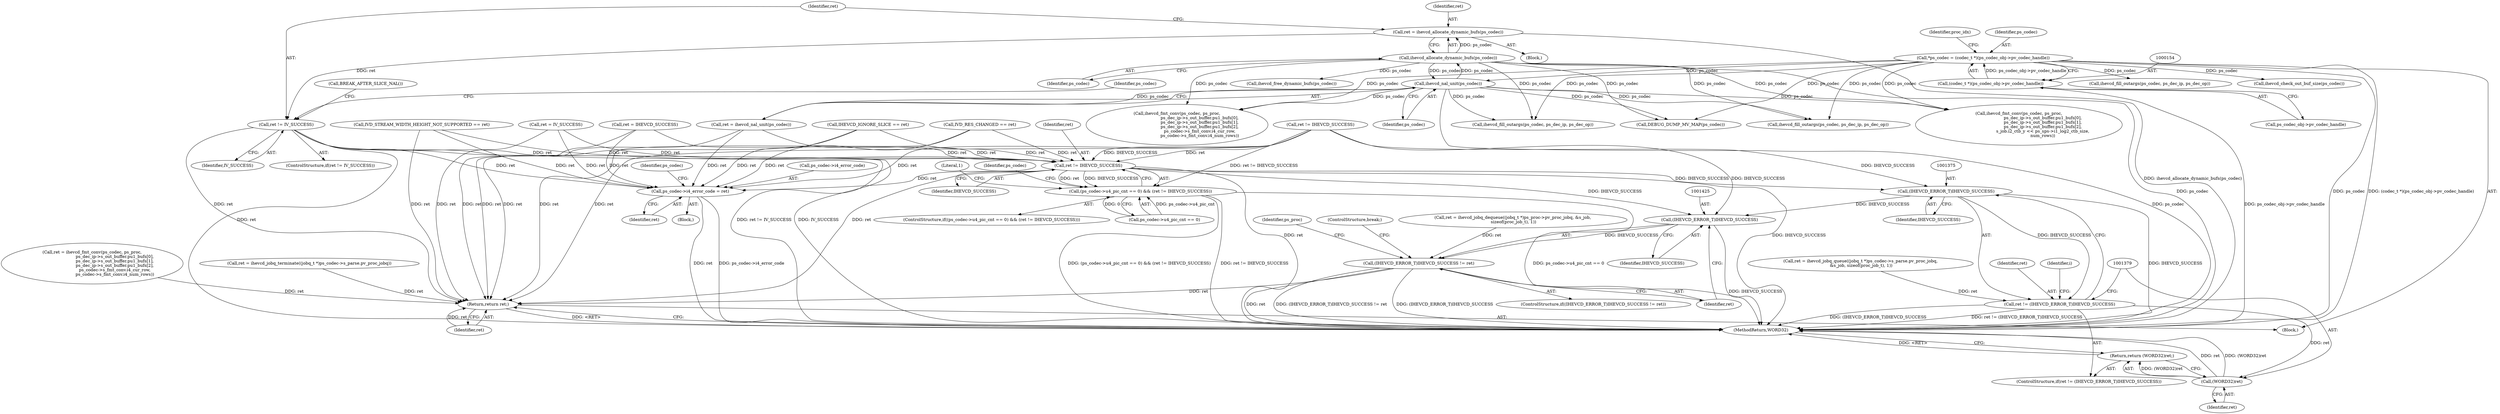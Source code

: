 digraph "0_Android_87fb7909c49e6a4510ba86ace1ffc83459c7e1b9@API" {
"1001181" [label="(Call,ret = ihevcd_allocate_dynamic_bufs(ps_codec))"];
"1001183" [label="(Call,ihevcd_allocate_dynamic_bufs(ps_codec))"];
"1000986" [label="(Call,ihevcd_nal_unit(ps_codec))"];
"1000151" [label="(Call,*ps_codec = (codec_t *)(ps_codec_obj->pv_codec_handle))"];
"1000153" [label="(Call,(codec_t *)(ps_codec_obj->pv_codec_handle))"];
"1001186" [label="(Call,ret != IV_SUCCESS)"];
"1001219" [label="(Call,ret != IHEVCD_SUCCESS)"];
"1001213" [label="(Call,(ps_codec->u4_pic_cnt == 0) && (ret != IHEVCD_SUCCESS))"];
"1001223" [label="(Call,ps_codec->i4_error_code = ret)"];
"1001374" [label="(Call,(IHEVCD_ERROR_T)IHEVCD_SUCCESS)"];
"1001372" [label="(Call,ret != (IHEVCD_ERROR_T)IHEVCD_SUCCESS)"];
"1001378" [label="(Call,(WORD32)ret)"];
"1001377" [label="(Return,return (WORD32)ret;)"];
"1001424" [label="(Call,(IHEVCD_ERROR_T)IHEVCD_SUCCESS)"];
"1001423" [label="(Call,(IHEVCD_ERROR_T)IHEVCD_SUCCESS != ret)"];
"1001901" [label="(Return,return ret;)"];
"1000147" [label="(Call,ret = IV_SUCCESS)"];
"1001227" [label="(Identifier,ret)"];
"1001902" [label="(Identifier,ret)"];
"1001187" [label="(Identifier,ret)"];
"1001186" [label="(Call,ret != IV_SUCCESS)"];
"1001527" [label="(Call,ihevcd_fmt_conv(ps_codec, ps_proc,\n                                    ps_dec_ip->s_out_buffer.pu1_bufs[0],\n                                    ps_dec_ip->s_out_buffer.pu1_bufs[1],\n                                    ps_dec_ip->s_out_buffer.pu1_bufs[2],\n                                    s_job.i2_ctb_y << ps_sps->i1_log2_ctb_size,\n                                    num_rows))"];
"1000155" [label="(Call,ps_codec_obj->pv_codec_handle)"];
"1001212" [label="(ControlStructure,if((ps_codec->u4_pic_cnt == 0) && (ret != IHEVCD_SUCCESS)))"];
"1001374" [label="(Call,(IHEVCD_ERROR_T)IHEVCD_SUCCESS)"];
"1001372" [label="(Call,ret != (IHEVCD_ERROR_T)IHEVCD_SUCCESS)"];
"1000984" [label="(Call,ret = ihevcd_nal_unit(ps_codec))"];
"1001107" [label="(Call,IVD_RES_CHANGED == ret)"];
"1001903" [label="(MethodReturn,WORD32)"];
"1001181" [label="(Call,ret = ihevcd_allocate_dynamic_bufs(ps_codec))"];
"1001236" [label="(Literal,1)"];
"1001378" [label="(Call,(WORD32)ret)"];
"1001431" [label="(Identifier,ps_proc)"];
"1000145" [label="(Block,)"];
"1001377" [label="(Return,return (WORD32)ret;)"];
"1001179" [label="(Block,)"];
"1001182" [label="(Identifier,ret)"];
"1001165" [label="(Call,ret = IHEVCD_SUCCESS)"];
"1000600" [label="(Call,ihevcd_fill_outargs(ps_codec, ps_dec_ip, ps_dec_op))"];
"1001229" [label="(Identifier,ps_codec)"];
"1001188" [label="(Identifier,IV_SUCCESS)"];
"1001371" [label="(ControlStructure,if(ret != (IHEVCD_ERROR_T)IHEVCD_SUCCESS))"];
"1001632" [label="(Call,ret = ihevcd_fmt_conv(ps_codec, ps_proc,\n                                  ps_dec_ip->s_out_buffer.pu1_bufs[0],\n                                  ps_dec_ip->s_out_buffer.pu1_bufs[1],\n                                  ps_dec_ip->s_out_buffer.pu1_bufs[2],\n                                  ps_codec->s_fmt_conv.i4_cur_row,\n                                  ps_codec->s_fmt_conv.i4_num_rows))"];
"1001211" [label="(Call,BREAK_AFTER_SLICE_NAL())"];
"1001190" [label="(Call,ihevcd_free_dynamic_bufs(ps_codec))"];
"1000151" [label="(Call,*ps_codec = (codec_t *)(ps_codec_obj->pv_codec_handle))"];
"1001222" [label="(Block,)"];
"1001191" [label="(Identifier,ps_codec)"];
"1001110" [label="(Call,IVD_STREAM_WIDTH_HEIGHT_NOT_SUPPORTED == ret)"];
"1001422" [label="(ControlStructure,if((IHEVCD_ERROR_T)IHEVCD_SUCCESS != ret))"];
"1000162" [label="(Identifier,proc_idx)"];
"1001225" [label="(Identifier,ps_codec)"];
"1001373" [label="(Identifier,ret)"];
"1001220" [label="(Identifier,ret)"];
"1001184" [label="(Identifier,ps_codec)"];
"1001183" [label="(Call,ihevcd_allocate_dynamic_bufs(ps_codec))"];
"1001086" [label="(Call,IHEVCD_IGNORE_SLICE == ret)"];
"1001185" [label="(ControlStructure,if(ret != IV_SUCCESS))"];
"1000986" [label="(Call,ihevcd_nal_unit(ps_codec))"];
"1000153" [label="(Call,(codec_t *)(ps_codec_obj->pv_codec_handle))"];
"1000546" [label="(Call,ihevcd_check_out_buf_size(ps_codec))"];
"1001219" [label="(Call,ret != IHEVCD_SUCCESS)"];
"1001820" [label="(Call,ihevcd_fill_outargs(ps_codec, ps_dec_ip, ps_dec_op))"];
"1000987" [label="(Identifier,ps_codec)"];
"1001223" [label="(Call,ps_codec->i4_error_code = ret)"];
"1001152" [label="(Call,ret != IHEVCD_SUCCESS)"];
"1001380" [label="(Identifier,ret)"];
"1001901" [label="(Return,return ret;)"];
"1001228" [label="(Call,ihevcd_fill_outargs(ps_codec, ps_dec_ip, ps_dec_op))"];
"1001376" [label="(Identifier,IHEVCD_SUCCESS)"];
"1001424" [label="(Call,(IHEVCD_ERROR_T)IHEVCD_SUCCESS)"];
"1001322" [label="(Identifier,i)"];
"1001427" [label="(Identifier,ret)"];
"1001221" [label="(Identifier,IHEVCD_SUCCESS)"];
"1001214" [label="(Call,ps_codec->u4_pic_cnt == 0)"];
"1001224" [label="(Call,ps_codec->i4_error_code)"];
"1001423" [label="(Call,(IHEVCD_ERROR_T)IHEVCD_SUCCESS != ret)"];
"1001634" [label="(Call,ihevcd_fmt_conv(ps_codec, ps_proc,\n                                  ps_dec_ip->s_out_buffer.pu1_bufs[0],\n                                  ps_dec_ip->s_out_buffer.pu1_bufs[1],\n                                  ps_dec_ip->s_out_buffer.pu1_bufs[2],\n                                  ps_codec->s_fmt_conv.i4_cur_row,\n                                  ps_codec->s_fmt_conv.i4_num_rows))"];
"1001356" [label="(Call,ret = ihevcd_jobq_queue((jobq_t *)ps_codec->s_parse.pv_proc_jobq,\n &s_job, sizeof(proc_job_t), 1))"];
"1001428" [label="(ControlStructure,break;)"];
"1001381" [label="(Call,ret = ihevcd_jobq_terminate((jobq_t *)ps_codec->s_parse.pv_proc_jobq))"];
"1001426" [label="(Identifier,IHEVCD_SUCCESS)"];
"1001409" [label="(Call,ret = ihevcd_jobq_dequeue((jobq_t *)ps_proc->pv_proc_jobq, &s_job,\n sizeof(proc_job_t), 1))"];
"1000152" [label="(Identifier,ps_codec)"];
"1001679" [label="(Call,DEBUG_DUMP_MV_MAP(ps_codec))"];
"1001213" [label="(Call,(ps_codec->u4_pic_cnt == 0) && (ret != IHEVCD_SUCCESS))"];
"1001181" -> "1001179"  [label="AST: "];
"1001181" -> "1001183"  [label="CFG: "];
"1001182" -> "1001181"  [label="AST: "];
"1001183" -> "1001181"  [label="AST: "];
"1001187" -> "1001181"  [label="CFG: "];
"1001181" -> "1001903"  [label="DDG: ihevcd_allocate_dynamic_bufs(ps_codec)"];
"1001183" -> "1001181"  [label="DDG: ps_codec"];
"1001181" -> "1001186"  [label="DDG: ret"];
"1001183" -> "1001184"  [label="CFG: "];
"1001184" -> "1001183"  [label="AST: "];
"1001183" -> "1001903"  [label="DDG: ps_codec"];
"1001183" -> "1000986"  [label="DDG: ps_codec"];
"1000986" -> "1001183"  [label="DDG: ps_codec"];
"1001183" -> "1001190"  [label="DDG: ps_codec"];
"1001183" -> "1001228"  [label="DDG: ps_codec"];
"1001183" -> "1001527"  [label="DDG: ps_codec"];
"1001183" -> "1001634"  [label="DDG: ps_codec"];
"1001183" -> "1001679"  [label="DDG: ps_codec"];
"1001183" -> "1001820"  [label="DDG: ps_codec"];
"1000986" -> "1000984"  [label="AST: "];
"1000986" -> "1000987"  [label="CFG: "];
"1000987" -> "1000986"  [label="AST: "];
"1000984" -> "1000986"  [label="CFG: "];
"1000986" -> "1001903"  [label="DDG: ps_codec"];
"1000986" -> "1000984"  [label="DDG: ps_codec"];
"1000151" -> "1000986"  [label="DDG: ps_codec"];
"1000986" -> "1001228"  [label="DDG: ps_codec"];
"1000986" -> "1001527"  [label="DDG: ps_codec"];
"1000986" -> "1001634"  [label="DDG: ps_codec"];
"1000986" -> "1001679"  [label="DDG: ps_codec"];
"1000986" -> "1001820"  [label="DDG: ps_codec"];
"1000151" -> "1000145"  [label="AST: "];
"1000151" -> "1000153"  [label="CFG: "];
"1000152" -> "1000151"  [label="AST: "];
"1000153" -> "1000151"  [label="AST: "];
"1000162" -> "1000151"  [label="CFG: "];
"1000151" -> "1001903"  [label="DDG: ps_codec"];
"1000151" -> "1001903"  [label="DDG: (codec_t *)(ps_codec_obj->pv_codec_handle)"];
"1000153" -> "1000151"  [label="DDG: ps_codec_obj->pv_codec_handle"];
"1000151" -> "1000546"  [label="DDG: ps_codec"];
"1000151" -> "1000600"  [label="DDG: ps_codec"];
"1000151" -> "1001228"  [label="DDG: ps_codec"];
"1000151" -> "1001527"  [label="DDG: ps_codec"];
"1000151" -> "1001634"  [label="DDG: ps_codec"];
"1000151" -> "1001679"  [label="DDG: ps_codec"];
"1000151" -> "1001820"  [label="DDG: ps_codec"];
"1000153" -> "1000155"  [label="CFG: "];
"1000154" -> "1000153"  [label="AST: "];
"1000155" -> "1000153"  [label="AST: "];
"1000153" -> "1001903"  [label="DDG: ps_codec_obj->pv_codec_handle"];
"1001186" -> "1001185"  [label="AST: "];
"1001186" -> "1001188"  [label="CFG: "];
"1001187" -> "1001186"  [label="AST: "];
"1001188" -> "1001186"  [label="AST: "];
"1001191" -> "1001186"  [label="CFG: "];
"1001211" -> "1001186"  [label="CFG: "];
"1001186" -> "1001903"  [label="DDG: ret != IV_SUCCESS"];
"1001186" -> "1001903"  [label="DDG: IV_SUCCESS"];
"1001186" -> "1001903"  [label="DDG: ret"];
"1001186" -> "1001219"  [label="DDG: ret"];
"1001186" -> "1001223"  [label="DDG: ret"];
"1001186" -> "1001901"  [label="DDG: ret"];
"1001219" -> "1001213"  [label="AST: "];
"1001219" -> "1001221"  [label="CFG: "];
"1001220" -> "1001219"  [label="AST: "];
"1001221" -> "1001219"  [label="AST: "];
"1001213" -> "1001219"  [label="CFG: "];
"1001219" -> "1001903"  [label="DDG: IHEVCD_SUCCESS"];
"1001219" -> "1001903"  [label="DDG: ret"];
"1001219" -> "1001213"  [label="DDG: ret"];
"1001219" -> "1001213"  [label="DDG: IHEVCD_SUCCESS"];
"1001165" -> "1001219"  [label="DDG: ret"];
"1001107" -> "1001219"  [label="DDG: ret"];
"1001086" -> "1001219"  [label="DDG: ret"];
"1000147" -> "1001219"  [label="DDG: ret"];
"1001152" -> "1001219"  [label="DDG: ret"];
"1001152" -> "1001219"  [label="DDG: IHEVCD_SUCCESS"];
"1000984" -> "1001219"  [label="DDG: ret"];
"1001110" -> "1001219"  [label="DDG: ret"];
"1001219" -> "1001223"  [label="DDG: ret"];
"1001219" -> "1001374"  [label="DDG: IHEVCD_SUCCESS"];
"1001219" -> "1001424"  [label="DDG: IHEVCD_SUCCESS"];
"1001219" -> "1001901"  [label="DDG: ret"];
"1001213" -> "1001212"  [label="AST: "];
"1001213" -> "1001214"  [label="CFG: "];
"1001214" -> "1001213"  [label="AST: "];
"1001225" -> "1001213"  [label="CFG: "];
"1001236" -> "1001213"  [label="CFG: "];
"1001213" -> "1001903"  [label="DDG: (ps_codec->u4_pic_cnt == 0) && (ret != IHEVCD_SUCCESS)"];
"1001213" -> "1001903"  [label="DDG: ret != IHEVCD_SUCCESS"];
"1001213" -> "1001903"  [label="DDG: ps_codec->u4_pic_cnt == 0"];
"1001214" -> "1001213"  [label="DDG: ps_codec->u4_pic_cnt"];
"1001214" -> "1001213"  [label="DDG: 0"];
"1001152" -> "1001213"  [label="DDG: ret != IHEVCD_SUCCESS"];
"1001223" -> "1001222"  [label="AST: "];
"1001223" -> "1001227"  [label="CFG: "];
"1001224" -> "1001223"  [label="AST: "];
"1001227" -> "1001223"  [label="AST: "];
"1001229" -> "1001223"  [label="CFG: "];
"1001223" -> "1001903"  [label="DDG: ret"];
"1001223" -> "1001903"  [label="DDG: ps_codec->i4_error_code"];
"1001165" -> "1001223"  [label="DDG: ret"];
"1001107" -> "1001223"  [label="DDG: ret"];
"1001086" -> "1001223"  [label="DDG: ret"];
"1001152" -> "1001223"  [label="DDG: ret"];
"1000984" -> "1001223"  [label="DDG: ret"];
"1000147" -> "1001223"  [label="DDG: ret"];
"1001110" -> "1001223"  [label="DDG: ret"];
"1001374" -> "1001372"  [label="AST: "];
"1001374" -> "1001376"  [label="CFG: "];
"1001375" -> "1001374"  [label="AST: "];
"1001376" -> "1001374"  [label="AST: "];
"1001372" -> "1001374"  [label="CFG: "];
"1001374" -> "1001903"  [label="DDG: IHEVCD_SUCCESS"];
"1001374" -> "1001372"  [label="DDG: IHEVCD_SUCCESS"];
"1001152" -> "1001374"  [label="DDG: IHEVCD_SUCCESS"];
"1001374" -> "1001424"  [label="DDG: IHEVCD_SUCCESS"];
"1001372" -> "1001371"  [label="AST: "];
"1001373" -> "1001372"  [label="AST: "];
"1001379" -> "1001372"  [label="CFG: "];
"1001322" -> "1001372"  [label="CFG: "];
"1001372" -> "1001903"  [label="DDG: ret != (IHEVCD_ERROR_T)IHEVCD_SUCCESS"];
"1001372" -> "1001903"  [label="DDG: (IHEVCD_ERROR_T)IHEVCD_SUCCESS"];
"1001356" -> "1001372"  [label="DDG: ret"];
"1001372" -> "1001378"  [label="DDG: ret"];
"1001378" -> "1001377"  [label="AST: "];
"1001378" -> "1001380"  [label="CFG: "];
"1001379" -> "1001378"  [label="AST: "];
"1001380" -> "1001378"  [label="AST: "];
"1001377" -> "1001378"  [label="CFG: "];
"1001378" -> "1001903"  [label="DDG: ret"];
"1001378" -> "1001903"  [label="DDG: (WORD32)ret"];
"1001378" -> "1001377"  [label="DDG: (WORD32)ret"];
"1001377" -> "1001371"  [label="AST: "];
"1001903" -> "1001377"  [label="CFG: "];
"1001377" -> "1001903"  [label="DDG: <RET>"];
"1001424" -> "1001423"  [label="AST: "];
"1001424" -> "1001426"  [label="CFG: "];
"1001425" -> "1001424"  [label="AST: "];
"1001426" -> "1001424"  [label="AST: "];
"1001427" -> "1001424"  [label="CFG: "];
"1001424" -> "1001903"  [label="DDG: IHEVCD_SUCCESS"];
"1001424" -> "1001423"  [label="DDG: IHEVCD_SUCCESS"];
"1001152" -> "1001424"  [label="DDG: IHEVCD_SUCCESS"];
"1001423" -> "1001422"  [label="AST: "];
"1001423" -> "1001427"  [label="CFG: "];
"1001427" -> "1001423"  [label="AST: "];
"1001428" -> "1001423"  [label="CFG: "];
"1001431" -> "1001423"  [label="CFG: "];
"1001423" -> "1001903"  [label="DDG: ret"];
"1001423" -> "1001903"  [label="DDG: (IHEVCD_ERROR_T)IHEVCD_SUCCESS != ret"];
"1001423" -> "1001903"  [label="DDG: (IHEVCD_ERROR_T)IHEVCD_SUCCESS"];
"1001409" -> "1001423"  [label="DDG: ret"];
"1001423" -> "1001901"  [label="DDG: ret"];
"1001901" -> "1000145"  [label="AST: "];
"1001901" -> "1001902"  [label="CFG: "];
"1001902" -> "1001901"  [label="AST: "];
"1001903" -> "1001901"  [label="CFG: "];
"1001901" -> "1001903"  [label="DDG: <RET>"];
"1001902" -> "1001901"  [label="DDG: ret"];
"1001165" -> "1001901"  [label="DDG: ret"];
"1001107" -> "1001901"  [label="DDG: ret"];
"1001632" -> "1001901"  [label="DDG: ret"];
"1001086" -> "1001901"  [label="DDG: ret"];
"1001381" -> "1001901"  [label="DDG: ret"];
"1001152" -> "1001901"  [label="DDG: ret"];
"1000984" -> "1001901"  [label="DDG: ret"];
"1000147" -> "1001901"  [label="DDG: ret"];
"1001110" -> "1001901"  [label="DDG: ret"];
}
